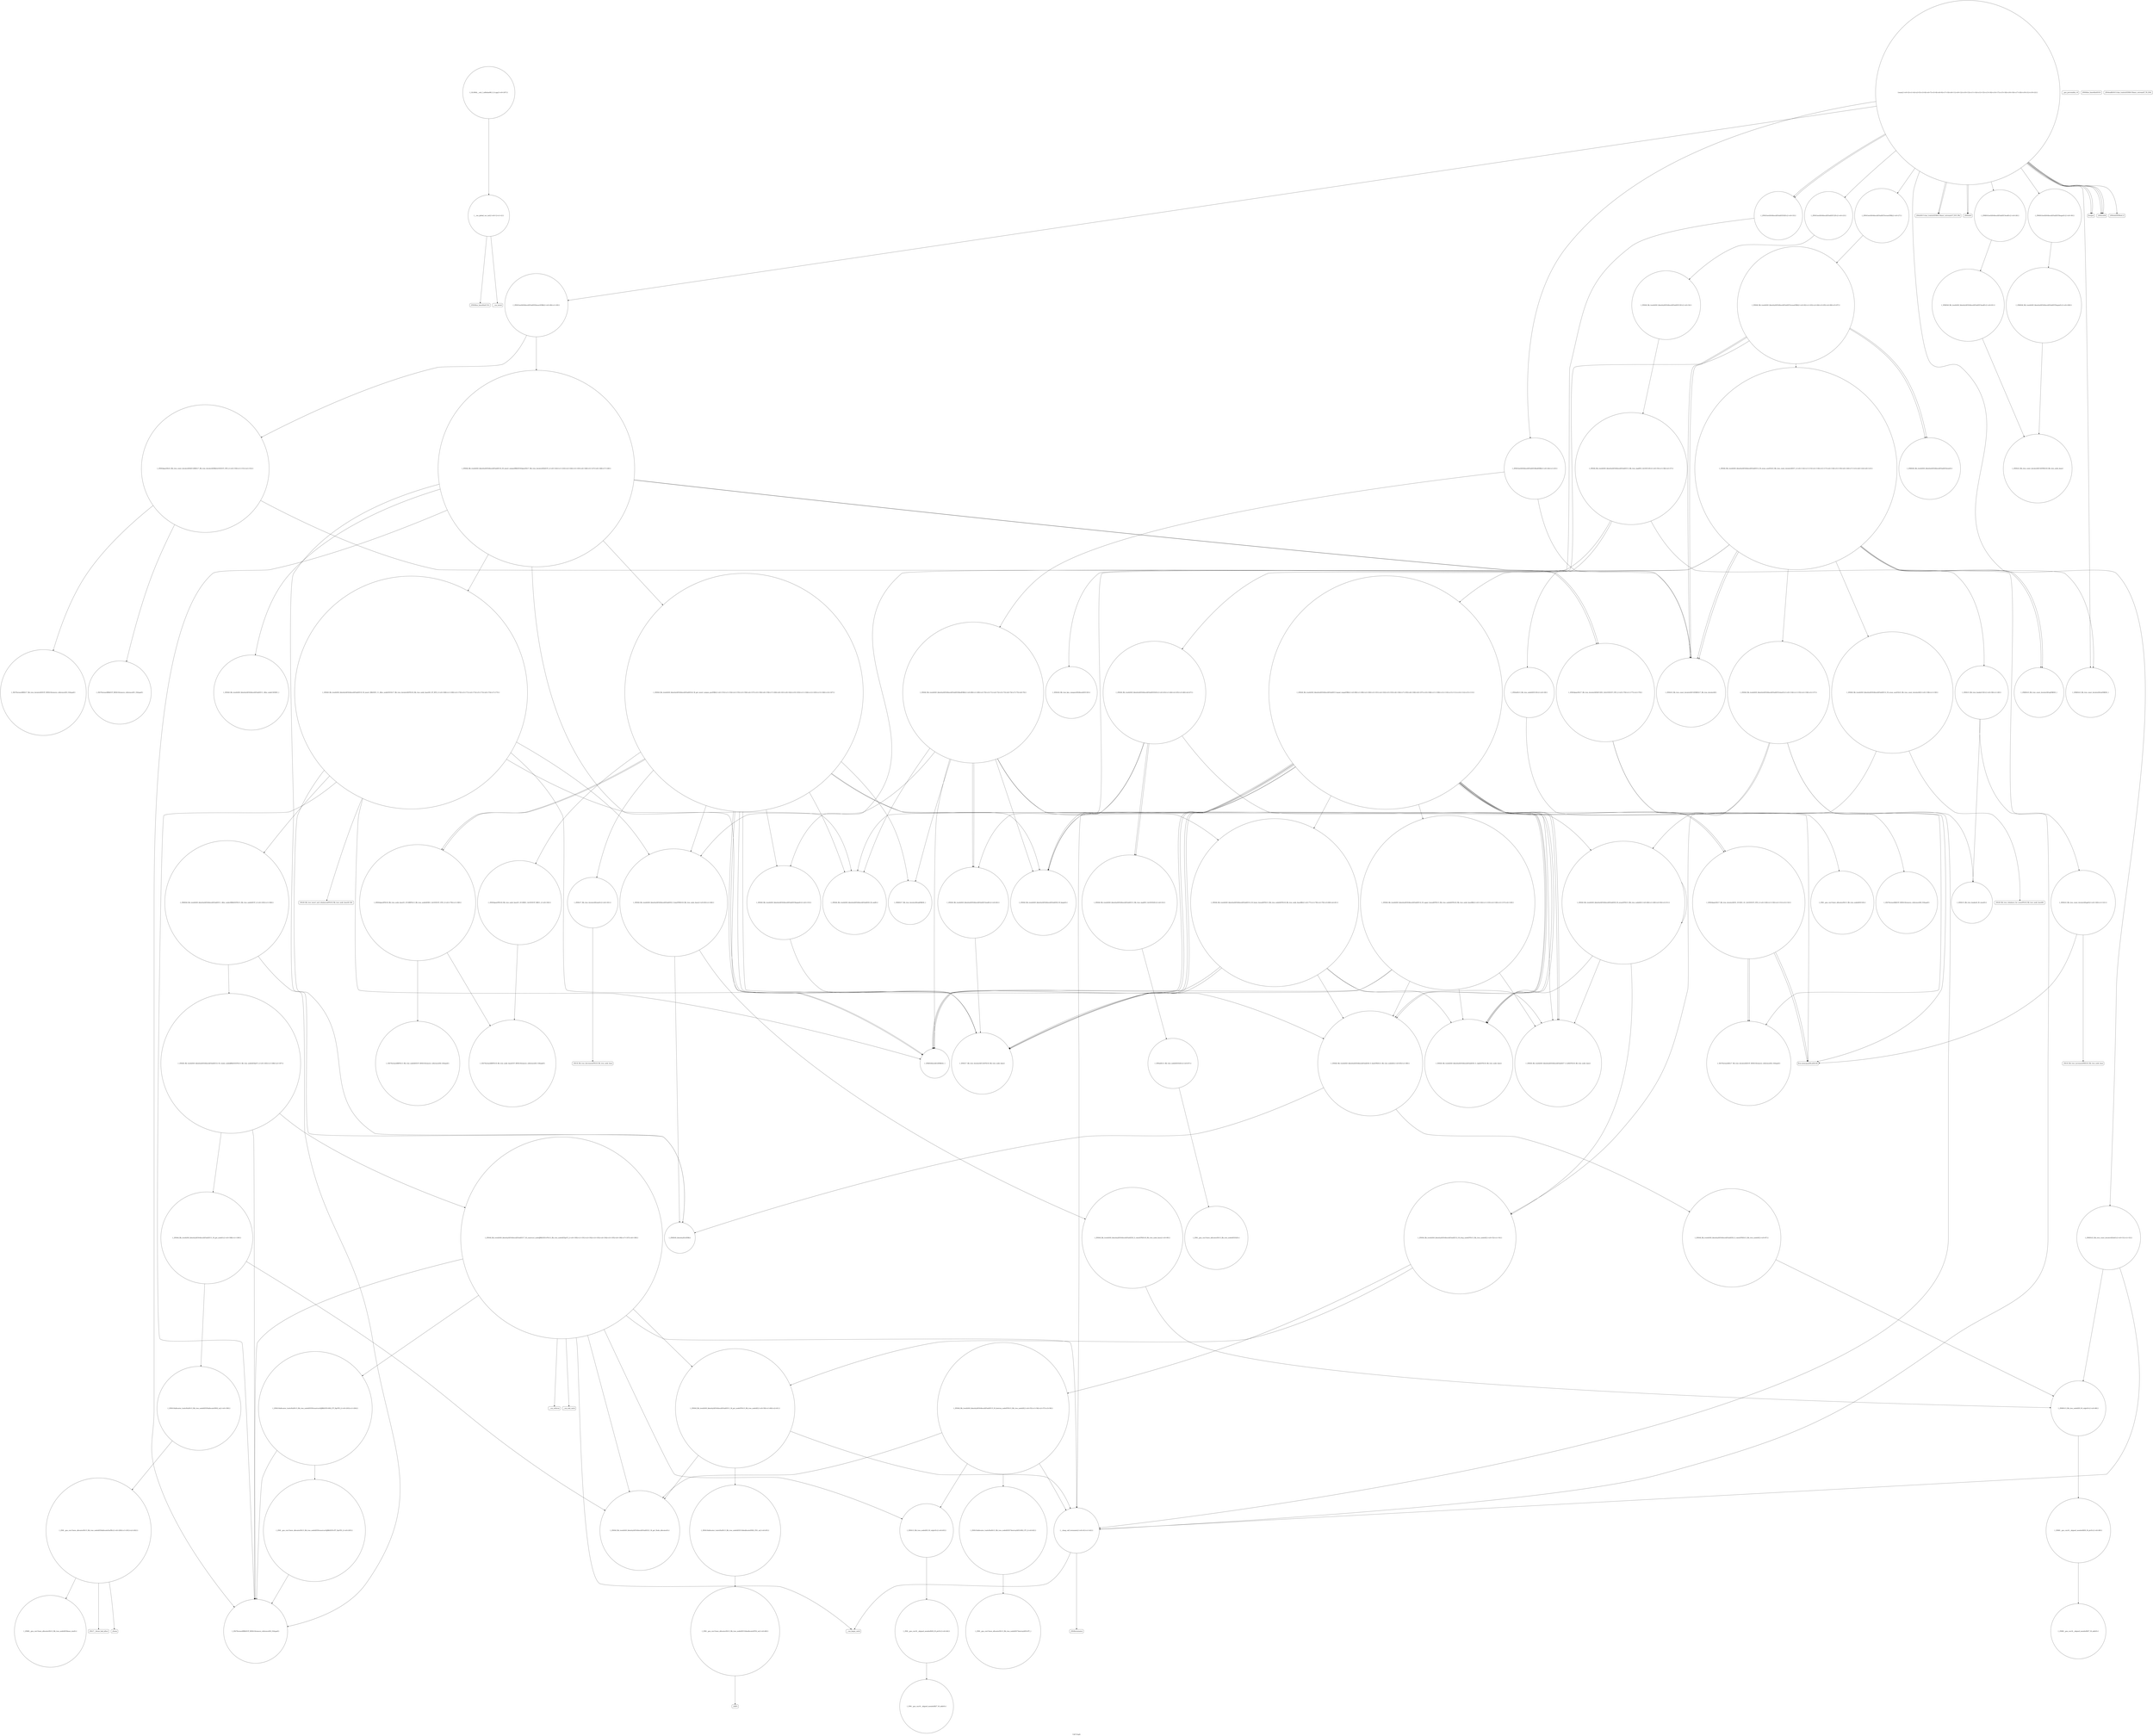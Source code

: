 digraph "Call Graph" {
	label="Call Graph";

	Node0x55cf4f8e9280 [shape=record,shape=circle,label="{__cxx_global_var_init|{<s0>1|<s1>2}}"];
	Node0x55cf4f8e9280:s0 -> Node0x55cf4f8e9300[color=black];
	Node0x55cf4f8e9280:s1 -> Node0x55cf4fb2c150[color=black];
	Node0x55cf4fb2fcf0 [shape=record,shape=circle,label="{_ZNSt4pairISt17_Rb_tree_iteratorIiEbEC2IS1_bLb1EEEOT_OT0_|{<s0>176|<s1>177|<s2>178}}"];
	Node0x55cf4fb2fcf0:s0 -> Node0x55cf4fb2f5f0[color=black];
	Node0x55cf4fb2fcf0:s1 -> Node0x55cf4fb2ed70[color=black];
	Node0x55cf4fb2fcf0:s2 -> Node0x55cf4fb2df50[color=black];
	Node0x55cf4fb2c350 [shape=record,shape=circle,label="{_ZNSt3setIiSt4lessIiESaIiEEC2Ev|{<s0>23}}"];
	Node0x55cf4fb2c350:s0 -> Node0x55cf4fb2ca50[color=black];
	Node0x55cf4fb2d850 [shape=record,shape=circle,label="{_ZNKSt8_Rb_treeIiiSt9_IdentityIiESt4lessIiESaIiEE11_Alloc_nodeclIRKiEEPSt13_Rb_tree_nodeIiEOT_|{<s0>183|<s1>184}}"];
	Node0x55cf4fb2d850:s0 -> Node0x55cf4fb2fc70[color=black];
	Node0x55cf4fb2d850:s1 -> Node0x55cf4fb2d950[color=black];
	Node0x55cf4fb2c6d0 [shape=record,shape=Mrecord,label="{_ZStlsISt11char_traitsIcEERSt13basic_ostreamIcT_ES5_PKc}"];
	Node0x55cf4fb2dbd0 [shape=record,shape=circle,label="{_ZNK9__gnu_cxx13new_allocatorISt13_Rb_tree_nodeIiEE8max_sizeEv}"];
	Node0x55cf4fb2ca50 [shape=record,shape=circle,label="{_ZNSt8_Rb_treeIiiSt9_IdentityIiESt4lessIiESaIiEEC2Ev|{<s0>34}}"];
	Node0x55cf4fb2ca50:s0 -> Node0x55cf4fb2cad0[color=black];
	Node0x55cf4fb2df50 [shape=record,shape=circle,label="{_ZSt7forwardIbEOT_RNSt16remove_referenceIS0_E4typeE}"];
	Node0x55cf4fb2cdd0 [shape=record,shape=circle,label="{__clang_call_terminate|{<s0>41|<s1>42}}"];
	Node0x55cf4fb2cdd0:s0 -> Node0x55cf4fb2ce50[color=black];
	Node0x55cf4fb2cdd0:s1 -> Node0x55cf4fb2ced0[color=black];
	Node0x55cf4fb2d150 [shape=record,shape=circle,label="{_ZNSt8_Rb_treeIiiSt9_IdentityIiESt4lessIiESaIiEE8_S_rightEPSt18_Rb_tree_node_base}"];
	Node0x55cf4fb2d4d0 [shape=record,shape=circle,label="{_ZNSt13_Rb_tree_nodeIiE9_M_valptrEv|{<s0>63}}"];
	Node0x55cf4fb2d4d0:s0 -> Node0x55cf4fb2d5d0[color=black];
	Node0x55cf4fb2e870 [shape=record,shape=circle,label="{_ZNSaISt13_Rb_tree_nodeIiEED2Ev|{<s0>67}}"];
	Node0x55cf4fb2e870:s0 -> Node0x55cf4fb2e8f0[color=black];
	Node0x55cf4fb2ebf0 [shape=record,shape=circle,label="{_ZNSt8_Rb_treeIiiSt9_IdentityIiESt4lessIiESaIiEE3endEv|{<s0>82}}"];
	Node0x55cf4fb2ebf0:s0 -> Node0x55cf4fb2ee70[color=black];
	Node0x55cf4fb2ef70 [shape=record,shape=circle,label="{_ZNSt8_Rb_treeIiiSt9_IdentityIiESt4lessIiESaIiEE8_S_valueEPKSt13_Rb_tree_nodeIiE|{<s0>87}}"];
	Node0x55cf4fb2ef70:s0 -> Node0x55cf4fb2eff0[color=black];
	Node0x55cf4fb2f2f0 [shape=record,shape=circle,label="{_ZNSt8_Rb_treeIiiSt9_IdentityIiESt4lessIiESaIiEE5eraseERKi|{<s0>92|<s1>93|<s2>94|<s3>95|<s4>96|<s5>97}}"];
	Node0x55cf4fb2f2f0:s0 -> Node0x55cf4fb2f370[color=black];
	Node0x55cf4fb2f2f0:s1 -> Node0x55cf4fb2f3f0[color=black];
	Node0x55cf4fb2f2f0:s2 -> Node0x55cf4fb2e9f0[color=black];
	Node0x55cf4fb2f2f0:s3 -> Node0x55cf4fb2e9f0[color=black];
	Node0x55cf4fb2f2f0:s4 -> Node0x55cf4fb2f470[color=black];
	Node0x55cf4fb2f2f0:s5 -> Node0x55cf4fb2f3f0[color=black];
	Node0x55cf4fb2f670 [shape=record,shape=circle,label="{_ZNKSt23_Rb_tree_const_iteratorIiEeqERKS0_}"];
	Node0x55cf4fb2f9f0 [shape=record,shape=circle,label="{_ZNSt8_Rb_treeIiiSt9_IdentityIiESt4lessIiESaIiEE16_M_insert_uniqueIRKiEESt4pairISt17_Rb_tree_iteratorIiEbEOT_|{<s0>142|<s1>143|<s2>144|<s3>145|<s4>146|<s5>147|<s6>148|<s7>149}}"];
	Node0x55cf4fb2f9f0:s0 -> Node0x55cf4fb2eef0[color=black];
	Node0x55cf4fb2f9f0:s1 -> Node0x55cf4fb2faf0[color=black];
	Node0x55cf4fb2f9f0:s2 -> Node0x55cf4fb2fb70[color=black];
	Node0x55cf4fb2f9f0:s3 -> Node0x55cf4fb2fc70[color=black];
	Node0x55cf4fb2f9f0:s4 -> Node0x55cf4fb2fbf0[color=black];
	Node0x55cf4fb2f9f0:s5 -> Node0x55cf4fb2fcf0[color=black];
	Node0x55cf4fb2f9f0:s6 -> Node0x55cf4fb2ee70[color=black];
	Node0x55cf4fb2f9f0:s7 -> Node0x55cf4fb2fcf0[color=black];
	Node0x55cf4f8e9300 [shape=record,shape=Mrecord,label="{_ZNSt8ios_base4InitC1Ev}"];
	Node0x55cf4fb2fd70 [shape=record,shape=circle,label="{_ZNSt4pairIPSt18_Rb_tree_node_baseS1_EC2IRPSt13_Rb_tree_nodeIiERS1_Lb1EEEOT_OT0_|{<s0>179|<s1>180}}"];
	Node0x55cf4fb2fd70:s0 -> Node0x55cf4fb2fef0[color=black];
	Node0x55cf4fb2fd70:s1 -> Node0x55cf4fb2ff70[color=black];
	Node0x55cf4fb2c3d0 [shape=record,shape=Mrecord,label="{__gxx_personality_v0}"];
	Node0x55cf4fb2d8d0 [shape=record,shape=Mrecord,label="{_ZSt29_Rb_tree_insert_and_rebalancebPSt18_Rb_tree_node_baseS0_RS_}"];
	Node0x55cf4fb2c750 [shape=record,shape=Mrecord,label="{_ZNSolsEi}"];
	Node0x55cf4fb2dc50 [shape=record,shape=Mrecord,label="{_ZSt17__throw_bad_allocv}"];
	Node0x55cf4fb2cad0 [shape=record,shape=circle,label="{_ZNSt8_Rb_treeIiiSt9_IdentityIiESt4lessIiESaIiEE13_Rb_tree_implIS3_Lb1EEC2Ev|{<s0>35|<s1>36|<s2>37}}"];
	Node0x55cf4fb2cad0:s0 -> Node0x55cf4fb2cb50[color=black];
	Node0x55cf4fb2cad0:s1 -> Node0x55cf4fb2cbd0[color=black];
	Node0x55cf4fb2cad0:s2 -> Node0x55cf4fb2cc50[color=black];
	Node0x55cf4fb2dfd0 [shape=record,shape=circle,label="{_ZSt7forwardIRSt17_Rb_tree_iteratorIiEEOT_RNSt16remove_referenceIS3_E4typeE}"];
	Node0x55cf4fb2ce50 [shape=record,shape=Mrecord,label="{__cxa_begin_catch}"];
	Node0x55cf4fb2d1d0 [shape=record,shape=circle,label="{_ZNSt8_Rb_treeIiiSt9_IdentityIiESt4lessIiESaIiEE7_S_leftEPSt18_Rb_tree_node_base}"];
	Node0x55cf4fb2d550 [shape=record,shape=circle,label="{_ZN9__gnu_cxx13new_allocatorISt13_Rb_tree_nodeIiEE7destroyIiEEvPT_}"];
	Node0x55cf4fb2e8f0 [shape=record,shape=circle,label="{_ZN9__gnu_cxx13new_allocatorISt13_Rb_tree_nodeIiEED2Ev}"];
	Node0x55cf4fb2ec70 [shape=record,shape=circle,label="{_ZNKSt4lessIiEclERKiS2_}"];
	Node0x55cf4fb2eff0 [shape=record,shape=circle,label="{_ZNKSt13_Rb_tree_nodeIiE9_M_valptrEv|{<s0>88}}"];
	Node0x55cf4fb2eff0:s0 -> Node0x55cf4fb2f070[color=black];
	Node0x55cf4fb2f370 [shape=record,shape=circle,label="{_ZNSt8_Rb_treeIiiSt9_IdentityIiESt4lessIiESaIiEE11equal_rangeERKi|{<s0>98|<s1>99|<s2>100|<s3>101|<s4>102|<s5>103|<s6>104|<s7>105|<s8>106|<s9>107|<s10>108|<s11>109|<s12>110|<s13>111|<s14>112|<s15>113}}"];
	Node0x55cf4fb2f370:s0 -> Node0x55cf4fb2d050[color=black];
	Node0x55cf4fb2f370:s1 -> Node0x55cf4fb2eaf0[color=black];
	Node0x55cf4fb2f370:s2 -> Node0x55cf4fb2edf0[color=black];
	Node0x55cf4fb2f370:s3 -> Node0x55cf4fb2ec70[color=black];
	Node0x55cf4fb2f370:s4 -> Node0x55cf4fb2d150[color=black];
	Node0x55cf4fb2f370:s5 -> Node0x55cf4fb2edf0[color=black];
	Node0x55cf4fb2f370:s6 -> Node0x55cf4fb2ec70[color=black];
	Node0x55cf4fb2f370:s7 -> Node0x55cf4fb2d1d0[color=black];
	Node0x55cf4fb2f370:s8 -> Node0x55cf4fb2d1d0[color=black];
	Node0x55cf4fb2f370:s9 -> Node0x55cf4fb2d150[color=black];
	Node0x55cf4fb2f370:s10 -> Node0x55cf4fb2ea70[color=black];
	Node0x55cf4fb2f370:s11 -> Node0x55cf4fb2f4f0[color=black];
	Node0x55cf4fb2f370:s12 -> Node0x55cf4fb2f570[color=black];
	Node0x55cf4fb2f370:s13 -> Node0x55cf4fb2ee70[color=black];
	Node0x55cf4fb2f370:s14 -> Node0x55cf4fb2ee70[color=black];
	Node0x55cf4fb2f370:s15 -> Node0x55cf4fb2f570[color=black];
	Node0x55cf4fb2f6f0 [shape=record,shape=circle,label="{_ZNSt8_Rb_treeIiiSt9_IdentityIiESt4lessIiESaIiEE5beginEv|{<s0>133}}"];
	Node0x55cf4fb2f6f0:s0 -> Node0x55cf4fb2ee70[color=black];
	Node0x55cf4fb2fa70 [shape=record,shape=circle,label="{_ZNSt4pairISt23_Rb_tree_const_iteratorIiEbEC2IRSt17_Rb_tree_iteratorIiERbLb1EEEOT_OT0_|{<s0>150|<s1>151|<s2>152}}"];
	Node0x55cf4fb2fa70:s0 -> Node0x55cf4fb2dfd0[color=black];
	Node0x55cf4fb2fa70:s1 -> Node0x55cf4fb2e9f0[color=black];
	Node0x55cf4fb2fa70:s2 -> Node0x55cf4fb2e050[color=black];
	Node0x55cf4fb2c0d0 [shape=record,shape=Mrecord,label="{_ZNSt8ios_base4InitD1Ev}"];
	Node0x55cf4fb2fdf0 [shape=record,shape=circle,label="{_ZNSt17_Rb_tree_iteratorIiEmmEv|{<s0>181}}"];
	Node0x55cf4fb2fdf0:s0 -> Node0x55cf4fb2d7d0[color=black];
	Node0x55cf4fb2c450 [shape=record,shape=circle,label="{_ZNSt3setIiSt4lessIiESaIiEE4findERKi|{<s0>24|<s1>25}}"];
	Node0x55cf4fb2c450:s0 -> Node0x55cf4fb2e970[color=black];
	Node0x55cf4fb2c450:s1 -> Node0x55cf4fb2e9f0[color=black];
	Node0x55cf4fb2d950 [shape=record,shape=circle,label="{_ZNSt8_Rb_treeIiiSt9_IdentityIiESt4lessIiESaIiEE14_M_create_nodeIJRKiEEEPSt13_Rb_tree_nodeIiEDpOT_|{<s0>185|<s1>186|<s2>187}}"];
	Node0x55cf4fb2d950:s0 -> Node0x55cf4fb2d9d0[color=black];
	Node0x55cf4fb2d950:s1 -> Node0x55cf4fb2fc70[color=black];
	Node0x55cf4fb2d950:s2 -> Node0x55cf4fb2da50[color=black];
	Node0x55cf4fb2c7d0 [shape=record,shape=circle,label="{_ZNKSt3setIiSt4lessIiESaIiEE5beginEv|{<s0>30}}"];
	Node0x55cf4fb2c7d0:s0 -> Node0x55cf4fb2e0d0[color=black];
	Node0x55cf4fb2dcd0 [shape=record,shape=Mrecord,label="{_Znwm}"];
	Node0x55cf4fb2cb50 [shape=record,shape=circle,label="{_ZNSaISt13_Rb_tree_nodeIiEEC2Ev|{<s0>38}}"];
	Node0x55cf4fb2cb50:s0 -> Node0x55cf4fb2ccd0[color=black];
	Node0x55cf4fb2e050 [shape=record,shape=circle,label="{_ZSt7forwardIRbEOT_RNSt16remove_referenceIS1_E4typeE}"];
	Node0x55cf4fb2ced0 [shape=record,shape=Mrecord,label="{_ZSt9terminatev}"];
	Node0x55cf4fb2d250 [shape=record,shape=circle,label="{_ZNSt8_Rb_treeIiiSt9_IdentityIiESt4lessIiESaIiEE12_M_drop_nodeEPSt13_Rb_tree_nodeIiE|{<s0>53|<s1>54}}"];
	Node0x55cf4fb2d250:s0 -> Node0x55cf4fb2d2d0[color=black];
	Node0x55cf4fb2d250:s1 -> Node0x55cf4fb2d350[color=black];
	Node0x55cf4fb2d5d0 [shape=record,shape=circle,label="{_ZN9__gnu_cxx16__aligned_membufIiE6_M_ptrEv|{<s0>64}}"];
	Node0x55cf4fb2d5d0:s0 -> Node0x55cf4fb2d650[color=black];
	Node0x55cf4fb2e970 [shape=record,shape=circle,label="{_ZNSt8_Rb_treeIiiSt9_IdentityIiESt4lessIiESaIiEE4findERKi|{<s0>68|<s1>69|<s2>70|<s3>71|<s4>72|<s5>73|<s6>74|<s7>75|<s8>76}}"];
	Node0x55cf4fb2e970:s0 -> Node0x55cf4fb2d050[color=black];
	Node0x55cf4fb2e970:s1 -> Node0x55cf4fb2eaf0[color=black];
	Node0x55cf4fb2e970:s2 -> Node0x55cf4fb2ea70[color=black];
	Node0x55cf4fb2e970:s3 -> Node0x55cf4fb2ebf0[color=black];
	Node0x55cf4fb2e970:s4 -> Node0x55cf4fb2eb70[color=black];
	Node0x55cf4fb2e970:s5 -> Node0x55cf4fb2ecf0[color=black];
	Node0x55cf4fb2e970:s6 -> Node0x55cf4fb2ec70[color=black];
	Node0x55cf4fb2e970:s7 -> Node0x55cf4fb2ebf0[color=black];
	Node0x55cf4fb2e970:s8 -> Node0x55cf4fb2ed70[color=black];
	Node0x55cf4fb2ecf0 [shape=record,shape=circle,label="{_ZNSt8_Rb_treeIiiSt9_IdentityIiESt4lessIiESaIiEE6_S_keyEPKSt18_Rb_tree_node_base|{<s0>83|<s1>84}}"];
	Node0x55cf4fb2ecf0:s0 -> Node0x55cf4fb2f170[color=black];
	Node0x55cf4fb2ecf0:s1 -> Node0x55cf4fb2eef0[color=black];
	Node0x55cf4fb2f070 [shape=record,shape=circle,label="{_ZNK9__gnu_cxx16__aligned_membufIiE6_M_ptrEv|{<s0>89}}"];
	Node0x55cf4fb2f070:s0 -> Node0x55cf4fb2f0f0[color=black];
	Node0x55cf4fb2f3f0 [shape=record,shape=circle,label="{_ZNKSt8_Rb_treeIiiSt9_IdentityIiESt4lessIiESaIiEE4sizeEv}"];
	Node0x55cf4fb2f770 [shape=record,shape=circle,label="{_ZNSt8_Rb_treeIiiSt9_IdentityIiESt4lessIiESaIiEE5clearEv|{<s0>134|<s1>135|<s2>136|<s3>137}}"];
	Node0x55cf4fb2f770:s0 -> Node0x55cf4fb2d050[color=black];
	Node0x55cf4fb2f770:s1 -> Node0x55cf4fb2cfd0[color=black];
	Node0x55cf4fb2f770:s2 -> Node0x55cf4fb2cd50[color=black];
	Node0x55cf4fb2f770:s3 -> Node0x55cf4fb2cdd0[color=black];
	Node0x55cf4fb2faf0 [shape=record,shape=circle,label="{_ZNSt8_Rb_treeIiiSt9_IdentityIiESt4lessIiESaIiEE24_M_get_insert_unique_posERKi|{<s0>153|<s1>154|<s2>155|<s3>156|<s4>157|<s5>158|<s6>159|<s7>160|<s8>161|<s9>162|<s10>163|<s11>164|<s12>165|<s13>166|<s14>167}}"];
	Node0x55cf4fb2faf0:s0 -> Node0x55cf4fb2d050[color=black];
	Node0x55cf4fb2faf0:s1 -> Node0x55cf4fb2eaf0[color=black];
	Node0x55cf4fb2faf0:s2 -> Node0x55cf4fb2edf0[color=black];
	Node0x55cf4fb2faf0:s3 -> Node0x55cf4fb2ec70[color=black];
	Node0x55cf4fb2faf0:s4 -> Node0x55cf4fb2d1d0[color=black];
	Node0x55cf4fb2faf0:s5 -> Node0x55cf4fb2d150[color=black];
	Node0x55cf4fb2faf0:s6 -> Node0x55cf4fb2ee70[color=black];
	Node0x55cf4fb2faf0:s7 -> Node0x55cf4fb2f6f0[color=black];
	Node0x55cf4fb2faf0:s8 -> Node0x55cf4fb2eb70[color=black];
	Node0x55cf4fb2faf0:s9 -> Node0x55cf4fb2fd70[color=black];
	Node0x55cf4fb2faf0:s10 -> Node0x55cf4fb2fdf0[color=black];
	Node0x55cf4fb2faf0:s11 -> Node0x55cf4fb2ecf0[color=black];
	Node0x55cf4fb2faf0:s12 -> Node0x55cf4fb2ec70[color=black];
	Node0x55cf4fb2faf0:s13 -> Node0x55cf4fb2fd70[color=black];
	Node0x55cf4fb2faf0:s14 -> Node0x55cf4fb2fe70[color=black];
	Node0x55cf4fb2c150 [shape=record,shape=Mrecord,label="{__cxa_atexit}"];
	Node0x55cf4fb2fe70 [shape=record,shape=circle,label="{_ZNSt4pairIPSt18_Rb_tree_node_baseS1_EC2IRS1_Lb1EEEOT_RKS1_|{<s0>182}}"];
	Node0x55cf4fb2fe70:s0 -> Node0x55cf4fb2ff70[color=black];
	Node0x55cf4fb2c4d0 [shape=record,shape=circle,label="{_ZNKSt23_Rb_tree_const_iteratorIiEneERKS0_}"];
	Node0x55cf4fb2d9d0 [shape=record,shape=circle,label="{_ZNSt8_Rb_treeIiiSt9_IdentityIiESt4lessIiESaIiEE11_M_get_nodeEv|{<s0>188|<s1>189}}"];
	Node0x55cf4fb2d9d0:s0 -> Node0x55cf4fb2d450[color=black];
	Node0x55cf4fb2d9d0:s1 -> Node0x55cf4fb2dad0[color=black];
	Node0x55cf4fb2c850 [shape=record,shape=circle,label="{_ZNKSt23_Rb_tree_const_iteratorIiEdeEv|{<s0>31|<s1>32}}"];
	Node0x55cf4fb2c850:s0 -> Node0x55cf4fb2eff0[color=black];
	Node0x55cf4fb2c850:s1 -> Node0x55cf4fb2cdd0[color=black];
	Node0x55cf4fb2dd50 [shape=record,shape=circle,label="{_ZNSt16allocator_traitsISaISt13_Rb_tree_nodeIiEEE9constructIiJRKiEEEvRS2_PT_DpOT0_|{<s0>203|<s1>204}}"];
	Node0x55cf4fb2dd50:s0 -> Node0x55cf4fb2fc70[color=black];
	Node0x55cf4fb2dd50:s1 -> Node0x55cf4fb2ded0[color=black];
	Node0x55cf4fb2cbd0 [shape=record,shape=circle,label="{_ZNSt20_Rb_tree_key_compareISt4lessIiEEC2Ev}"];
	Node0x55cf4fb2e0d0 [shape=record,shape=circle,label="{_ZNKSt8_Rb_treeIiiSt9_IdentityIiESt4lessIiESaIiEE5beginEv|{<s0>206}}"];
	Node0x55cf4fb2e0d0:s0 -> Node0x55cf4fb2f270[color=black];
	Node0x55cf4fb2cf50 [shape=record,shape=circle,label="{_ZNSt8_Rb_treeIiiSt9_IdentityIiESt4lessIiESaIiEED2Ev|{<s0>43|<s1>44|<s2>45|<s3>46|<s4>47}}"];
	Node0x55cf4fb2cf50:s0 -> Node0x55cf4fb2d050[color=black];
	Node0x55cf4fb2cf50:s1 -> Node0x55cf4fb2cfd0[color=black];
	Node0x55cf4fb2cf50:s2 -> Node0x55cf4fb2d0d0[color=black];
	Node0x55cf4fb2cf50:s3 -> Node0x55cf4fb2d0d0[color=black];
	Node0x55cf4fb2cf50:s4 -> Node0x55cf4fb2cdd0[color=black];
	Node0x55cf4fb2d2d0 [shape=record,shape=circle,label="{_ZNSt8_Rb_treeIiiSt9_IdentityIiESt4lessIiESaIiEE15_M_destroy_nodeEPSt13_Rb_tree_nodeIiE|{<s0>55|<s1>56|<s2>57|<s3>58}}"];
	Node0x55cf4fb2d2d0:s0 -> Node0x55cf4fb2d450[color=black];
	Node0x55cf4fb2d2d0:s1 -> Node0x55cf4fb2d4d0[color=black];
	Node0x55cf4fb2d2d0:s2 -> Node0x55cf4fb2d3d0[color=black];
	Node0x55cf4fb2d2d0:s3 -> Node0x55cf4fb2cdd0[color=black];
	Node0x55cf4fb2d650 [shape=record,shape=circle,label="{_ZN9__gnu_cxx16__aligned_membufIiE7_M_addrEv}"];
	Node0x55cf4fb2e9f0 [shape=record,shape=circle,label="{_ZNSt23_Rb_tree_const_iteratorIiEC2ERKSt17_Rb_tree_iteratorIiE}"];
	Node0x55cf4fb2ed70 [shape=record,shape=Mrecord,label="{llvm.memcpy.p0i8.p0i8.i64}"];
	Node0x55cf4fb2f0f0 [shape=record,shape=circle,label="{_ZNK9__gnu_cxx16__aligned_membufIiE7_M_addrEv}"];
	Node0x55cf4fb2f470 [shape=record,shape=circle,label="{_ZNSt8_Rb_treeIiiSt9_IdentityIiESt4lessIiESaIiEE12_M_erase_auxESt23_Rb_tree_const_iteratorIiES7_|{<s0>114|<s1>115|<s2>116|<s3>117|<s4>118|<s5>119|<s6>120|<s7>121|<s8>122|<s9>123}}"];
	Node0x55cf4fb2f470:s0 -> Node0x55cf4fb2f6f0[color=black];
	Node0x55cf4fb2f470:s1 -> Node0x55cf4fb2e9f0[color=black];
	Node0x55cf4fb2f470:s2 -> Node0x55cf4fb2f670[color=black];
	Node0x55cf4fb2f470:s3 -> Node0x55cf4fb2ebf0[color=black];
	Node0x55cf4fb2f470:s4 -> Node0x55cf4fb2e9f0[color=black];
	Node0x55cf4fb2f470:s5 -> Node0x55cf4fb2f670[color=black];
	Node0x55cf4fb2f470:s6 -> Node0x55cf4fb2f770[color=black];
	Node0x55cf4fb2f470:s7 -> Node0x55cf4fb2c4d0[color=black];
	Node0x55cf4fb2f470:s8 -> Node0x55cf4fb2f870[color=black];
	Node0x55cf4fb2f470:s9 -> Node0x55cf4fb2f7f0[color=black];
	Node0x55cf4fb2f7f0 [shape=record,shape=circle,label="{_ZNSt8_Rb_treeIiiSt9_IdentityIiESt4lessIiESaIiEE12_M_erase_auxESt23_Rb_tree_const_iteratorIiE|{<s0>138|<s1>139}}"];
	Node0x55cf4fb2f7f0:s0 -> Node0x55cf4fb2f8f0[color=black];
	Node0x55cf4fb2f7f0:s1 -> Node0x55cf4fb2d250[color=black];
	Node0x55cf4fb2fb70 [shape=record,shape=circle,label="{_ZNSt8_Rb_treeIiiSt9_IdentityIiESt4lessIiESaIiEE11_Alloc_nodeC2ERS5_}"];
	Node0x55cf4fb2c1d0 [shape=record,shape=circle,label="{main|{<s0>3|<s1>4|<s2>5|<s3>6|<s4>7|<s5>8|<s6>9|<s7>10|<s8>11|<s9>12|<s10>13|<s11>14|<s12>15|<s13>16|<s14>17|<s15>18|<s16>19|<s17>20|<s18>21|<s19>22}}"];
	Node0x55cf4fb2c1d0:s0 -> Node0x55cf4fb2c250[color=black];
	Node0x55cf4fb2c1d0:s1 -> Node0x55cf4fb2c250[color=black];
	Node0x55cf4fb2c1d0:s2 -> Node0x55cf4fb2c2d0[color=black];
	Node0x55cf4fb2c1d0:s3 -> Node0x55cf4fb2c350[color=black];
	Node0x55cf4fb2c1d0:s4 -> Node0x55cf4fb2c2d0[color=black];
	Node0x55cf4fb2c1d0:s5 -> Node0x55cf4fb2c2d0[color=black];
	Node0x55cf4fb2c1d0:s6 -> Node0x55cf4fb2c450[color=black];
	Node0x55cf4fb2c1d0:s7 -> Node0x55cf4fb2c550[color=black];
	Node0x55cf4fb2c1d0:s8 -> Node0x55cf4fb2c4d0[color=black];
	Node0x55cf4fb2c1d0:s9 -> Node0x55cf4fb2c5d0[color=black];
	Node0x55cf4fb2c1d0:s10 -> Node0x55cf4fb2c9d0[color=black];
	Node0x55cf4fb2c1d0:s11 -> Node0x55cf4fb2c650[color=black];
	Node0x55cf4fb2c1d0:s12 -> Node0x55cf4fb2c6d0[color=black];
	Node0x55cf4fb2c1d0:s13 -> Node0x55cf4fb2c750[color=black];
	Node0x55cf4fb2c1d0:s14 -> Node0x55cf4fb2c6d0[color=black];
	Node0x55cf4fb2c1d0:s15 -> Node0x55cf4fb2c7d0[color=black];
	Node0x55cf4fb2c1d0:s16 -> Node0x55cf4fb2c850[color=black];
	Node0x55cf4fb2c1d0:s17 -> Node0x55cf4fb2c750[color=black];
	Node0x55cf4fb2c1d0:s18 -> Node0x55cf4fb2c8d0[color=black];
	Node0x55cf4fb2c1d0:s19 -> Node0x55cf4fb2c9d0[color=black];
	Node0x55cf4fb2fef0 [shape=record,shape=circle,label="{_ZSt7forwardIRPSt13_Rb_tree_nodeIiEEOT_RNSt16remove_referenceIS4_E4typeE}"];
	Node0x55cf4fb2c550 [shape=record,shape=circle,label="{_ZNKSt3setIiSt4lessIiESaIiEE3endEv|{<s0>26}}"];
	Node0x55cf4fb2c550:s0 -> Node0x55cf4fb2f1f0[color=black];
	Node0x55cf4fb2da50 [shape=record,shape=circle,label="{_ZNSt8_Rb_treeIiiSt9_IdentityIiESt4lessIiESaIiEE17_M_construct_nodeIJRKiEEEvPSt13_Rb_tree_nodeIiEDpOT_|{<s0>190|<s1>191|<s2>192|<s3>193|<s4>194|<s5>195|<s6>196|<s7>197|<s8>198}}"];
	Node0x55cf4fb2da50:s0 -> Node0x55cf4fb2d450[color=black];
	Node0x55cf4fb2da50:s1 -> Node0x55cf4fb2d4d0[color=black];
	Node0x55cf4fb2da50:s2 -> Node0x55cf4fb2fc70[color=black];
	Node0x55cf4fb2da50:s3 -> Node0x55cf4fb2dd50[color=black];
	Node0x55cf4fb2da50:s4 -> Node0x55cf4fb2ce50[color=black];
	Node0x55cf4fb2da50:s5 -> Node0x55cf4fb2d350[color=black];
	Node0x55cf4fb2da50:s6 -> Node0x55cf4fb2ddd0[color=black];
	Node0x55cf4fb2da50:s7 -> Node0x55cf4fb2de50[color=black];
	Node0x55cf4fb2da50:s8 -> Node0x55cf4fb2cdd0[color=black];
	Node0x55cf4fb2c8d0 [shape=record,shape=Mrecord,label="{_ZNSolsEPFRSoS_E}"];
	Node0x55cf4fb2ddd0 [shape=record,shape=Mrecord,label="{__cxa_rethrow}"];
	Node0x55cf4fb2cc50 [shape=record,shape=circle,label="{_ZNSt15_Rb_tree_headerC2Ev|{<s0>39|<s1>40}}"];
	Node0x55cf4fb2cc50:s0 -> Node0x55cf4fb2cd50[color=black];
	Node0x55cf4fb2cc50:s1 -> Node0x55cf4fb2cdd0[color=black];
	Node0x55cf4fb2e150 [shape=record,shape=circle,label="{_GLOBAL__sub_I_mRefaat88_0_0.cpp|{<s0>207}}"];
	Node0x55cf4fb2e150:s0 -> Node0x55cf4f8e9280[color=black];
	Node0x55cf4fb2cfd0 [shape=record,shape=circle,label="{_ZNSt8_Rb_treeIiiSt9_IdentityIiESt4lessIiESaIiEE8_M_eraseEPSt13_Rb_tree_nodeIiE|{<s0>48|<s1>49|<s2>50|<s3>51}}"];
	Node0x55cf4fb2cfd0:s0 -> Node0x55cf4fb2d150[color=black];
	Node0x55cf4fb2cfd0:s1 -> Node0x55cf4fb2cfd0[color=black];
	Node0x55cf4fb2cfd0:s2 -> Node0x55cf4fb2d1d0[color=black];
	Node0x55cf4fb2cfd0:s3 -> Node0x55cf4fb2d250[color=black];
	Node0x55cf4fb2d350 [shape=record,shape=circle,label="{_ZNSt8_Rb_treeIiiSt9_IdentityIiESt4lessIiESaIiEE11_M_put_nodeEPSt13_Rb_tree_nodeIiE|{<s0>59|<s1>60|<s2>61}}"];
	Node0x55cf4fb2d350:s0 -> Node0x55cf4fb2d450[color=black];
	Node0x55cf4fb2d350:s1 -> Node0x55cf4fb2d6d0[color=black];
	Node0x55cf4fb2d350:s2 -> Node0x55cf4fb2cdd0[color=black];
	Node0x55cf4fb2d6d0 [shape=record,shape=circle,label="{_ZNSt16allocator_traitsISaISt13_Rb_tree_nodeIiEEE10deallocateERS2_PS1_m|{<s0>65}}"];
	Node0x55cf4fb2d6d0:s0 -> Node0x55cf4fb2d750[color=black];
	Node0x55cf4fb2ea70 [shape=record,shape=circle,label="{_ZNSt8_Rb_treeIiiSt9_IdentityIiESt4lessIiESaIiEE14_M_lower_boundEPSt13_Rb_tree_nodeIiEPSt18_Rb_tree_node_baseRKi|{<s0>77|<s1>78|<s2>79|<s3>80|<s4>81}}"];
	Node0x55cf4fb2ea70:s0 -> Node0x55cf4fb2edf0[color=black];
	Node0x55cf4fb2ea70:s1 -> Node0x55cf4fb2ec70[color=black];
	Node0x55cf4fb2ea70:s2 -> Node0x55cf4fb2d1d0[color=black];
	Node0x55cf4fb2ea70:s3 -> Node0x55cf4fb2d150[color=black];
	Node0x55cf4fb2ea70:s4 -> Node0x55cf4fb2ee70[color=black];
	Node0x55cf4fb2edf0 [shape=record,shape=circle,label="{_ZNSt8_Rb_treeIiiSt9_IdentityIiESt4lessIiESaIiEE6_S_keyEPKSt13_Rb_tree_nodeIiE|{<s0>85|<s1>86}}"];
	Node0x55cf4fb2edf0:s0 -> Node0x55cf4fb2ef70[color=black];
	Node0x55cf4fb2edf0:s1 -> Node0x55cf4fb2eef0[color=black];
	Node0x55cf4fb2f170 [shape=record,shape=circle,label="{_ZNSt8_Rb_treeIiiSt9_IdentityIiESt4lessIiESaIiEE8_S_valueEPKSt18_Rb_tree_node_base|{<s0>90}}"];
	Node0x55cf4fb2f170:s0 -> Node0x55cf4fb2eff0[color=black];
	Node0x55cf4fb2f4f0 [shape=record,shape=circle,label="{_ZNSt8_Rb_treeIiiSt9_IdentityIiESt4lessIiESaIiEE14_M_upper_boundEPSt13_Rb_tree_nodeIiEPSt18_Rb_tree_node_baseRKi|{<s0>124|<s1>125|<s2>126|<s3>127|<s4>128}}"];
	Node0x55cf4fb2f4f0:s0 -> Node0x55cf4fb2edf0[color=black];
	Node0x55cf4fb2f4f0:s1 -> Node0x55cf4fb2ec70[color=black];
	Node0x55cf4fb2f4f0:s2 -> Node0x55cf4fb2d1d0[color=black];
	Node0x55cf4fb2f4f0:s3 -> Node0x55cf4fb2d150[color=black];
	Node0x55cf4fb2f4f0:s4 -> Node0x55cf4fb2ee70[color=black];
	Node0x55cf4fb2f870 [shape=record,shape=circle,label="{_ZNSt23_Rb_tree_const_iteratorIiEppEi|{<s0>140|<s1>141}}"];
	Node0x55cf4fb2f870:s0 -> Node0x55cf4fb2ed70[color=black];
	Node0x55cf4fb2f870:s1 -> Node0x55cf4fb2f970[color=black];
	Node0x55cf4fb2fbf0 [shape=record,shape=circle,label="{_ZNSt8_Rb_treeIiiSt9_IdentityIiESt4lessIiESaIiEE10_M_insert_IRKiNS5_11_Alloc_nodeEEESt17_Rb_tree_iteratorIiEPSt18_Rb_tree_node_baseSD_OT_RT0_|{<s0>168|<s1>169|<s2>170|<s3>171|<s4>172|<s5>173|<s6>174|<s7>175}}"];
	Node0x55cf4fb2fbf0:s0 -> Node0x55cf4fb2eaf0[color=black];
	Node0x55cf4fb2fbf0:s1 -> Node0x55cf4fb2eef0[color=black];
	Node0x55cf4fb2fbf0:s2 -> Node0x55cf4fb2ecf0[color=black];
	Node0x55cf4fb2fbf0:s3 -> Node0x55cf4fb2ec70[color=black];
	Node0x55cf4fb2fbf0:s4 -> Node0x55cf4fb2fc70[color=black];
	Node0x55cf4fb2fbf0:s5 -> Node0x55cf4fb2d850[color=black];
	Node0x55cf4fb2fbf0:s6 -> Node0x55cf4fb2d8d0[color=black];
	Node0x55cf4fb2fbf0:s7 -> Node0x55cf4fb2ee70[color=black];
	Node0x55cf4fb2c250 [shape=record,shape=Mrecord,label="{freopen}"];
	Node0x55cf4fb2ff70 [shape=record,shape=circle,label="{_ZSt7forwardIRPSt18_Rb_tree_node_baseEOT_RNSt16remove_referenceIS3_E4typeE}"];
	Node0x55cf4fb2c5d0 [shape=record,shape=circle,label="{_ZNSt3setIiSt4lessIiESaIiEE5eraseERKi|{<s0>27}}"];
	Node0x55cf4fb2c5d0:s0 -> Node0x55cf4fb2f2f0[color=black];
	Node0x55cf4fb2dad0 [shape=record,shape=circle,label="{_ZNSt16allocator_traitsISaISt13_Rb_tree_nodeIiEEE8allocateERS2_m|{<s0>199}}"];
	Node0x55cf4fb2dad0:s0 -> Node0x55cf4fb2db50[color=black];
	Node0x55cf4fb2c950 [shape=record,shape=Mrecord,label="{_ZSt4endlIcSt11char_traitsIcEERSt13basic_ostreamIT_T0_ES6_}"];
	Node0x55cf4fb2de50 [shape=record,shape=Mrecord,label="{__cxa_end_catch}"];
	Node0x55cf4fb2ccd0 [shape=record,shape=circle,label="{_ZN9__gnu_cxx13new_allocatorISt13_Rb_tree_nodeIiEEC2Ev}"];
	Node0x55cf4fb2d050 [shape=record,shape=circle,label="{_ZNSt8_Rb_treeIiiSt9_IdentityIiESt4lessIiESaIiEE8_M_beginEv}"];
	Node0x55cf4fb2d3d0 [shape=record,shape=circle,label="{_ZNSt16allocator_traitsISaISt13_Rb_tree_nodeIiEEE7destroyIiEEvRS2_PT_|{<s0>62}}"];
	Node0x55cf4fb2d3d0:s0 -> Node0x55cf4fb2d550[color=black];
	Node0x55cf4fb2d750 [shape=record,shape=circle,label="{_ZN9__gnu_cxx13new_allocatorISt13_Rb_tree_nodeIiEE10deallocateEPS2_m|{<s0>66}}"];
	Node0x55cf4fb2d750:s0 -> Node0x55cf4fb2e7f0[color=black];
	Node0x55cf4fb2eaf0 [shape=record,shape=circle,label="{_ZNSt8_Rb_treeIiiSt9_IdentityIiESt4lessIiESaIiEE6_M_endEv}"];
	Node0x55cf4fb2ee70 [shape=record,shape=circle,label="{_ZNSt17_Rb_tree_iteratorIiEC2EPSt18_Rb_tree_node_base}"];
	Node0x55cf4fb2f1f0 [shape=record,shape=circle,label="{_ZNKSt8_Rb_treeIiiSt9_IdentityIiESt4lessIiESaIiEE3endEv|{<s0>91}}"];
	Node0x55cf4fb2f1f0:s0 -> Node0x55cf4fb2f270[color=black];
	Node0x55cf4fb2f570 [shape=record,shape=circle,label="{_ZNSt4pairISt17_Rb_tree_iteratorIiES1_EC2IS1_S1_Lb1EEEOT_OT0_|{<s0>129|<s1>130|<s2>131|<s3>132}}"];
	Node0x55cf4fb2f570:s0 -> Node0x55cf4fb2f5f0[color=black];
	Node0x55cf4fb2f570:s1 -> Node0x55cf4fb2ed70[color=black];
	Node0x55cf4fb2f570:s2 -> Node0x55cf4fb2f5f0[color=black];
	Node0x55cf4fb2f570:s3 -> Node0x55cf4fb2ed70[color=black];
	Node0x55cf4fb2f8f0 [shape=record,shape=Mrecord,label="{_ZSt28_Rb_tree_rebalance_for_erasePSt18_Rb_tree_node_baseRS_}"];
	Node0x55cf4fb2fc70 [shape=record,shape=circle,label="{_ZSt7forwardIRKiEOT_RNSt16remove_referenceIS2_E4typeE}"];
	Node0x55cf4fb2c2d0 [shape=record,shape=Mrecord,label="{_ZNSirsERi}"];
	Node0x55cf4fb2d7d0 [shape=record,shape=Mrecord,label="{_ZSt18_Rb_tree_decrementPSt18_Rb_tree_node_base}"];
	Node0x55cf4fb2c650 [shape=record,shape=circle,label="{_ZNSt3setIiSt4lessIiESaIiEE6insertERKi|{<s0>28|<s1>29}}"];
	Node0x55cf4fb2c650:s0 -> Node0x55cf4fb2f9f0[color=black];
	Node0x55cf4fb2c650:s1 -> Node0x55cf4fb2fa70[color=black];
	Node0x55cf4fb2db50 [shape=record,shape=circle,label="{_ZN9__gnu_cxx13new_allocatorISt13_Rb_tree_nodeIiEE8allocateEmPKv|{<s0>200|<s1>201|<s2>202}}"];
	Node0x55cf4fb2db50:s0 -> Node0x55cf4fb2dbd0[color=black];
	Node0x55cf4fb2db50:s1 -> Node0x55cf4fb2dc50[color=black];
	Node0x55cf4fb2db50:s2 -> Node0x55cf4fb2dcd0[color=black];
	Node0x55cf4fb2c9d0 [shape=record,shape=circle,label="{_ZNSt3setIiSt4lessIiESaIiEED2Ev|{<s0>33}}"];
	Node0x55cf4fb2c9d0:s0 -> Node0x55cf4fb2cf50[color=black];
	Node0x55cf4fb2ded0 [shape=record,shape=circle,label="{_ZN9__gnu_cxx13new_allocatorISt13_Rb_tree_nodeIiEE9constructIiJRKiEEEvPT_DpOT0_|{<s0>205}}"];
	Node0x55cf4fb2ded0:s0 -> Node0x55cf4fb2fc70[color=black];
	Node0x55cf4fb2cd50 [shape=record,shape=circle,label="{_ZNSt15_Rb_tree_header8_M_resetEv}"];
	Node0x55cf4fb2d0d0 [shape=record,shape=circle,label="{_ZNSt8_Rb_treeIiiSt9_IdentityIiESt4lessIiESaIiEE13_Rb_tree_implIS3_Lb1EED2Ev|{<s0>52}}"];
	Node0x55cf4fb2d0d0:s0 -> Node0x55cf4fb2e870[color=black];
	Node0x55cf4fb2d450 [shape=record,shape=circle,label="{_ZNSt8_Rb_treeIiiSt9_IdentityIiESt4lessIiESaIiEE21_M_get_Node_allocatorEv}"];
	Node0x55cf4fb2e7f0 [shape=record,shape=Mrecord,label="{_ZdlPv}"];
	Node0x55cf4fb2eb70 [shape=record,shape=circle,label="{_ZNKSt17_Rb_tree_iteratorIiEeqERKS0_}"];
	Node0x55cf4fb2eef0 [shape=record,shape=circle,label="{_ZNKSt9_IdentityIiEclERKi}"];
	Node0x55cf4fb2f270 [shape=record,shape=circle,label="{_ZNSt23_Rb_tree_const_iteratorIiEC2EPKSt18_Rb_tree_node_base}"];
	Node0x55cf4fb2f5f0 [shape=record,shape=circle,label="{_ZSt7forwardISt17_Rb_tree_iteratorIiEEOT_RNSt16remove_referenceIS2_E4typeE}"];
	Node0x55cf4fb2f970 [shape=record,shape=Mrecord,label="{_ZSt18_Rb_tree_incrementPKSt18_Rb_tree_node_base}"];
}
